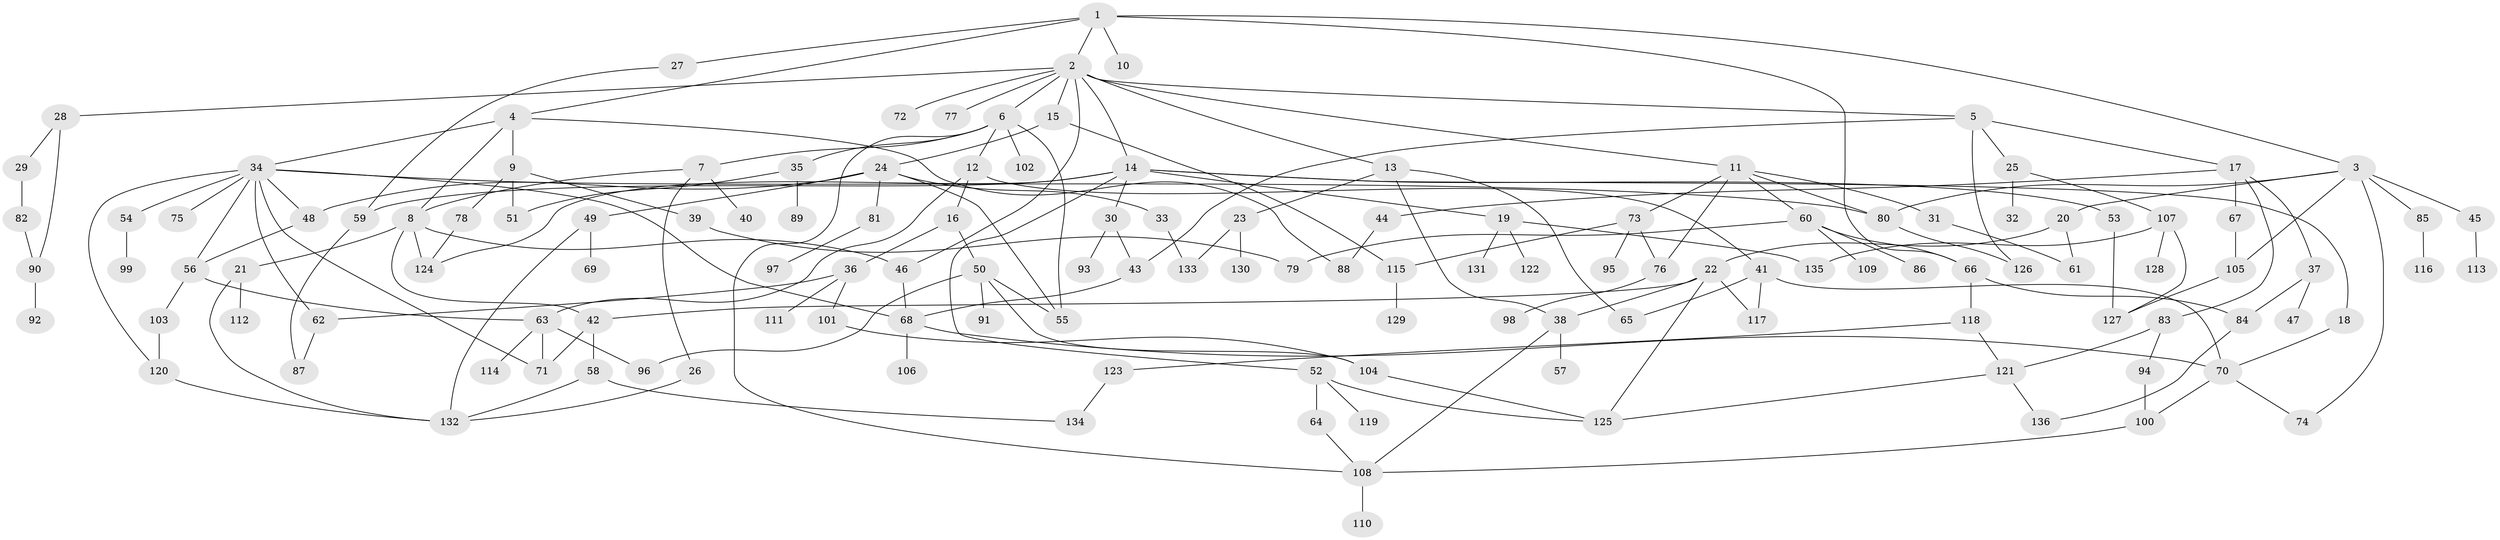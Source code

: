 // Generated by graph-tools (version 1.1) at 2025/42/03/09/25 04:42:42]
// undirected, 136 vertices, 193 edges
graph export_dot {
graph [start="1"]
  node [color=gray90,style=filled];
  1;
  2;
  3;
  4;
  5;
  6;
  7;
  8;
  9;
  10;
  11;
  12;
  13;
  14;
  15;
  16;
  17;
  18;
  19;
  20;
  21;
  22;
  23;
  24;
  25;
  26;
  27;
  28;
  29;
  30;
  31;
  32;
  33;
  34;
  35;
  36;
  37;
  38;
  39;
  40;
  41;
  42;
  43;
  44;
  45;
  46;
  47;
  48;
  49;
  50;
  51;
  52;
  53;
  54;
  55;
  56;
  57;
  58;
  59;
  60;
  61;
  62;
  63;
  64;
  65;
  66;
  67;
  68;
  69;
  70;
  71;
  72;
  73;
  74;
  75;
  76;
  77;
  78;
  79;
  80;
  81;
  82;
  83;
  84;
  85;
  86;
  87;
  88;
  89;
  90;
  91;
  92;
  93;
  94;
  95;
  96;
  97;
  98;
  99;
  100;
  101;
  102;
  103;
  104;
  105;
  106;
  107;
  108;
  109;
  110;
  111;
  112;
  113;
  114;
  115;
  116;
  117;
  118;
  119;
  120;
  121;
  122;
  123;
  124;
  125;
  126;
  127;
  128;
  129;
  130;
  131;
  132;
  133;
  134;
  135;
  136;
  1 -- 2;
  1 -- 3;
  1 -- 4;
  1 -- 10;
  1 -- 27;
  1 -- 66;
  2 -- 5;
  2 -- 6;
  2 -- 11;
  2 -- 13;
  2 -- 14;
  2 -- 15;
  2 -- 28;
  2 -- 72;
  2 -- 77;
  2 -- 46;
  3 -- 20;
  3 -- 45;
  3 -- 74;
  3 -- 80;
  3 -- 85;
  3 -- 105;
  4 -- 8;
  4 -- 9;
  4 -- 34;
  4 -- 88;
  5 -- 17;
  5 -- 25;
  5 -- 126;
  5 -- 43;
  6 -- 7;
  6 -- 12;
  6 -- 35;
  6 -- 55;
  6 -- 102;
  6 -- 108;
  7 -- 26;
  7 -- 40;
  7 -- 8;
  8 -- 21;
  8 -- 46;
  8 -- 124;
  8 -- 42;
  9 -- 39;
  9 -- 51;
  9 -- 78;
  11 -- 31;
  11 -- 60;
  11 -- 73;
  11 -- 76;
  11 -- 80;
  12 -- 16;
  12 -- 41;
  12 -- 63;
  13 -- 23;
  13 -- 65;
  13 -- 38;
  14 -- 18;
  14 -- 19;
  14 -- 30;
  14 -- 52;
  14 -- 53;
  14 -- 59;
  14 -- 124;
  15 -- 24;
  15 -- 115;
  16 -- 36;
  16 -- 50;
  17 -- 37;
  17 -- 44;
  17 -- 67;
  17 -- 83;
  18 -- 70;
  19 -- 122;
  19 -- 131;
  19 -- 135;
  20 -- 22;
  20 -- 61;
  21 -- 112;
  21 -- 132;
  22 -- 38;
  22 -- 42;
  22 -- 117;
  22 -- 125;
  23 -- 130;
  23 -- 133;
  24 -- 33;
  24 -- 48;
  24 -- 49;
  24 -- 81;
  24 -- 55;
  25 -- 32;
  25 -- 107;
  26 -- 132;
  27 -- 59;
  28 -- 29;
  28 -- 90;
  29 -- 82;
  30 -- 43;
  30 -- 93;
  31 -- 61;
  33 -- 133;
  34 -- 54;
  34 -- 62;
  34 -- 75;
  34 -- 71;
  34 -- 80;
  34 -- 68;
  34 -- 56;
  34 -- 120;
  34 -- 48;
  35 -- 89;
  35 -- 51;
  36 -- 101;
  36 -- 111;
  36 -- 62;
  37 -- 47;
  37 -- 84;
  38 -- 57;
  38 -- 108;
  39 -- 79;
  41 -- 65;
  41 -- 117;
  41 -- 70;
  42 -- 58;
  42 -- 71;
  43 -- 68;
  44 -- 88;
  45 -- 113;
  46 -- 68;
  48 -- 56;
  49 -- 69;
  49 -- 132;
  50 -- 91;
  50 -- 96;
  50 -- 104;
  50 -- 55;
  52 -- 64;
  52 -- 119;
  52 -- 125;
  53 -- 127;
  54 -- 99;
  56 -- 103;
  56 -- 63;
  58 -- 134;
  58 -- 132;
  59 -- 87;
  60 -- 66;
  60 -- 86;
  60 -- 109;
  60 -- 79;
  62 -- 87;
  63 -- 114;
  63 -- 71;
  63 -- 96;
  64 -- 108;
  66 -- 118;
  66 -- 84;
  67 -- 105;
  68 -- 70;
  68 -- 106;
  70 -- 100;
  70 -- 74;
  73 -- 76;
  73 -- 95;
  73 -- 115;
  76 -- 98;
  78 -- 124;
  80 -- 126;
  81 -- 97;
  82 -- 90;
  83 -- 94;
  83 -- 121;
  84 -- 136;
  85 -- 116;
  90 -- 92;
  94 -- 100;
  100 -- 108;
  101 -- 104;
  103 -- 120;
  104 -- 125;
  105 -- 127;
  107 -- 128;
  107 -- 127;
  107 -- 135;
  108 -- 110;
  115 -- 129;
  118 -- 121;
  118 -- 123;
  120 -- 132;
  121 -- 136;
  121 -- 125;
  123 -- 134;
}
